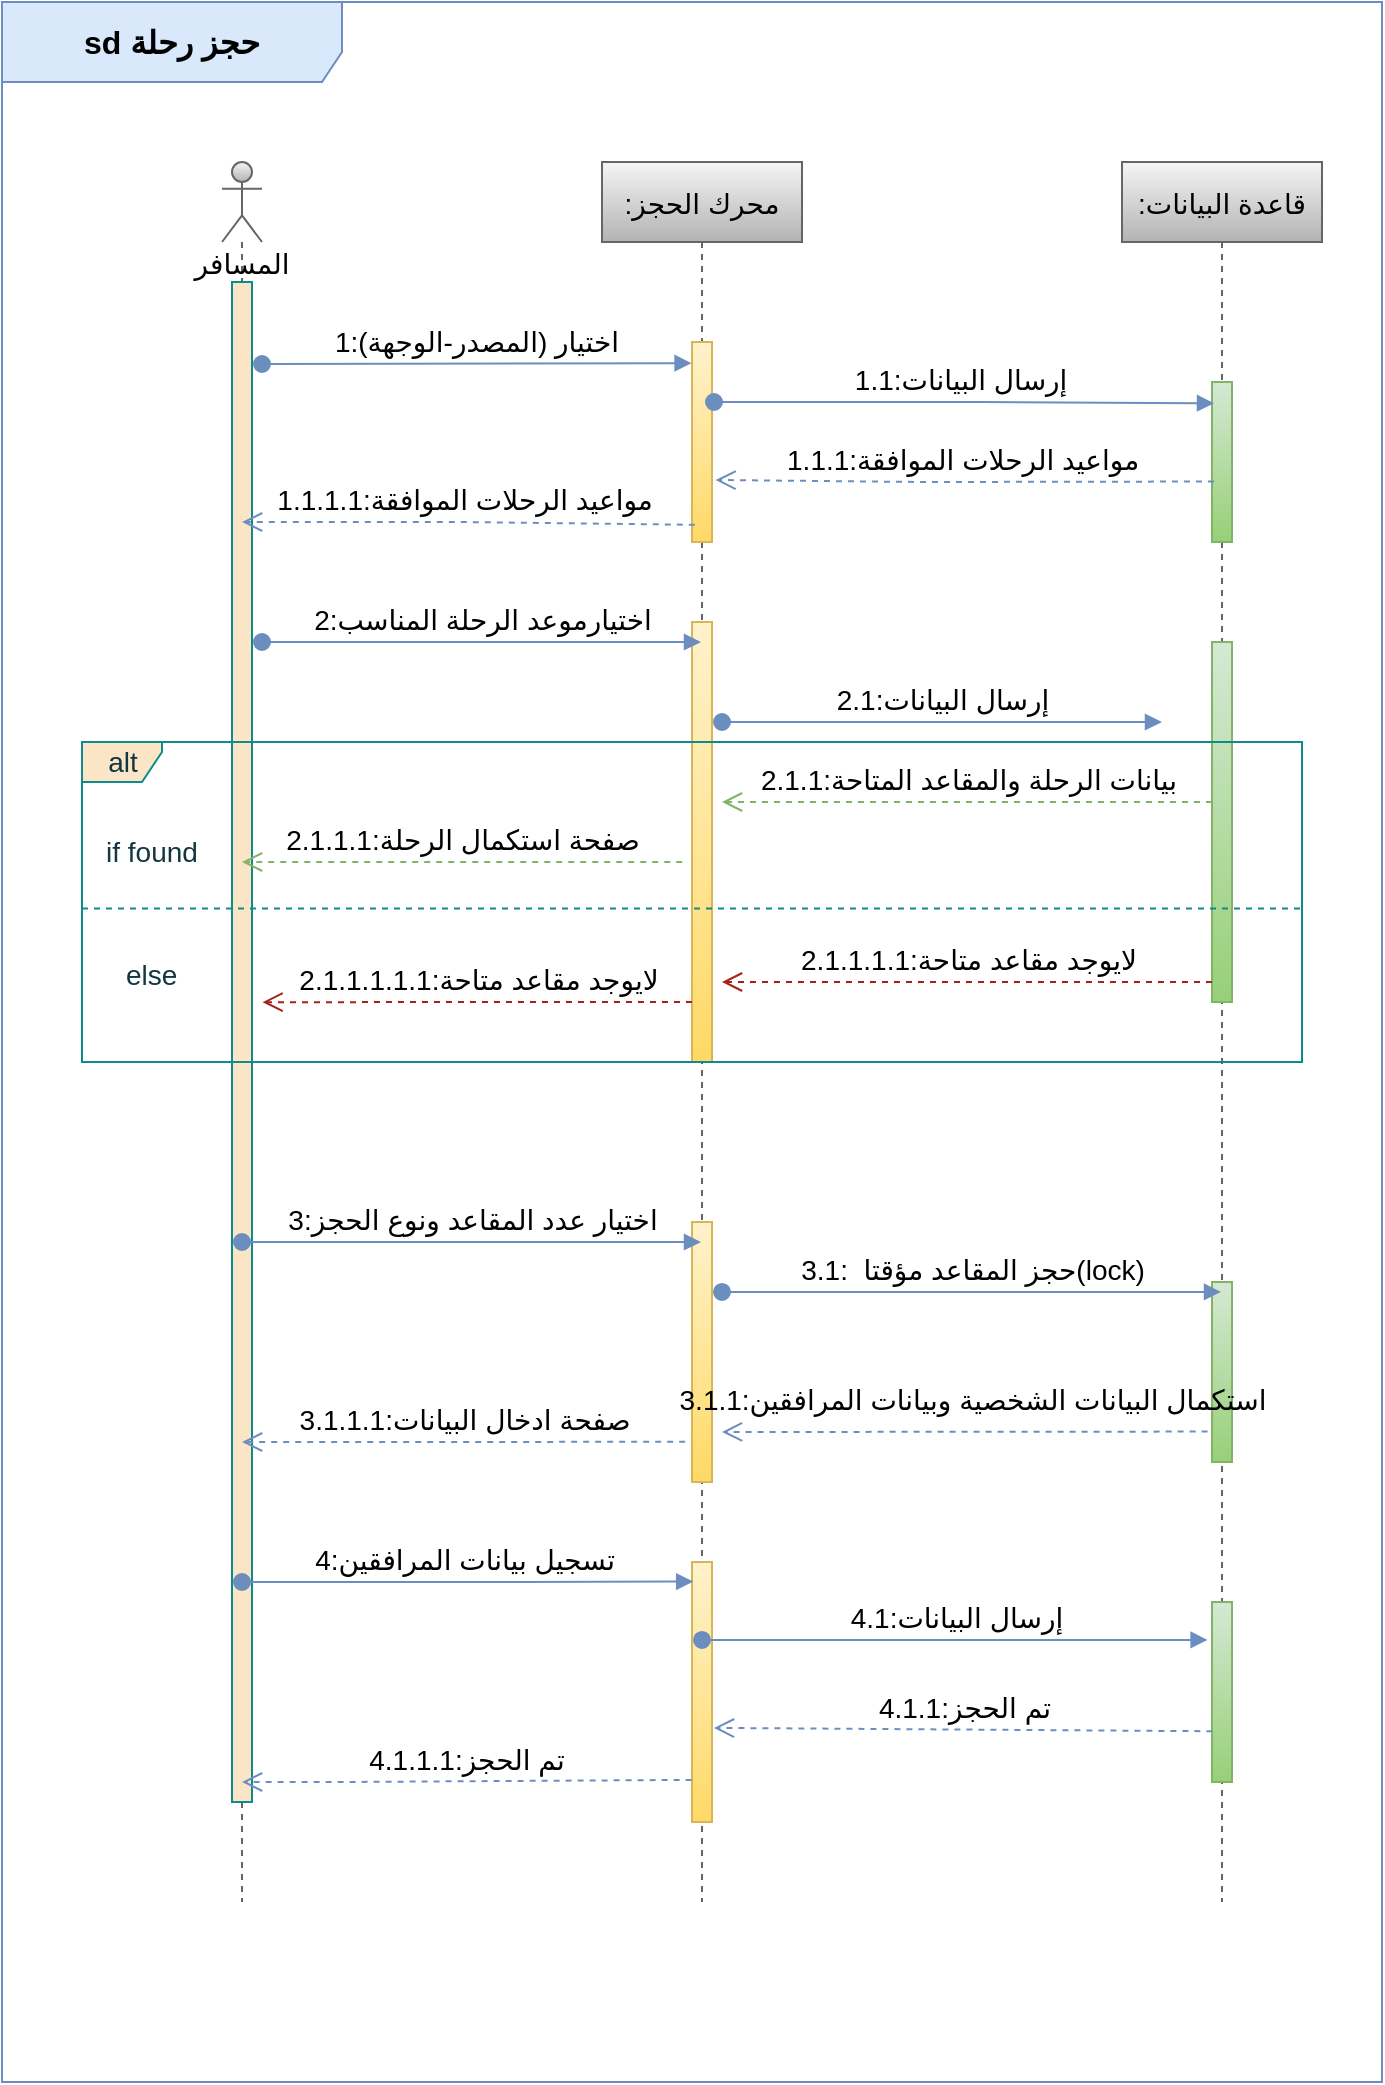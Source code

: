<mxfile version="20.8.16" type="device"><diagram id="kgpKYQtTHZ0yAKxKKP6v" name="Page-1"><mxGraphModel dx="1036" dy="606" grid="1" gridSize="10" guides="1" tooltips="1" connect="1" arrows="1" fold="1" page="1" pageScale="1" pageWidth="850" pageHeight="1100" math="0" shadow="0"><root><mxCell id="0"/><mxCell id="1" parent="0"/><mxCell id="3nuBFxr9cyL0pnOWT2aG-1" value=":محرك الحجز" style="shape=umlLifeline;perimeter=lifelinePerimeter;container=1;collapsible=0;recursiveResize=0;rounded=0;shadow=0;strokeWidth=1;fontSize=14;labelBackgroundColor=none;fillColor=#f5f5f5;strokeColor=#666666;gradientColor=#b3b3b3;" parent="1" vertex="1"><mxGeometry x="300" y="80" width="100" height="870" as="geometry"/></mxCell><mxCell id="xHeEfLdkmfmg4_YrcnHk-15" value="" style="html=1;points=[];perimeter=orthogonalPerimeter;fontSize=14;labelBackgroundColor=none;fillColor=#fff2cc;strokeColor=#d6b656;gradientColor=#ffd966;" parent="3nuBFxr9cyL0pnOWT2aG-1" vertex="1"><mxGeometry x="45" y="90" width="10" height="100" as="geometry"/></mxCell><mxCell id="xHeEfLdkmfmg4_YrcnHk-26" value="" style="html=1;points=[];perimeter=orthogonalPerimeter;fontSize=14;labelBackgroundColor=none;fillColor=#fff2cc;strokeColor=#d6b656;gradientColor=#ffd966;" parent="3nuBFxr9cyL0pnOWT2aG-1" vertex="1"><mxGeometry x="45" y="230" width="10" height="220" as="geometry"/></mxCell><mxCell id="xHeEfLdkmfmg4_YrcnHk-34" value="" style="html=1;points=[];perimeter=orthogonalPerimeter;fontSize=14;labelBackgroundColor=none;fillColor=#fff2cc;strokeColor=#d6b656;gradientColor=#ffd966;" parent="3nuBFxr9cyL0pnOWT2aG-1" vertex="1"><mxGeometry x="45" y="530" width="10" height="130" as="geometry"/></mxCell><mxCell id="xHeEfLdkmfmg4_YrcnHk-40" value="" style="html=1;points=[];perimeter=orthogonalPerimeter;fontSize=14;labelBackgroundColor=none;fillColor=#fff2cc;strokeColor=#d6b656;gradientColor=#ffd966;" parent="3nuBFxr9cyL0pnOWT2aG-1" vertex="1"><mxGeometry x="45" y="700" width="10" height="130" as="geometry"/></mxCell><mxCell id="3nuBFxr9cyL0pnOWT2aG-5" value=":قاعدة البيانات" style="shape=umlLifeline;perimeter=lifelinePerimeter;container=1;collapsible=0;recursiveResize=0;rounded=0;shadow=0;strokeWidth=1;fontSize=14;labelBackgroundColor=none;fillColor=#f5f5f5;strokeColor=#666666;gradientColor=#b3b3b3;" parent="1" vertex="1"><mxGeometry x="560" y="80" width="100" height="870" as="geometry"/></mxCell><mxCell id="xHeEfLdkmfmg4_YrcnHk-20" value="" style="html=1;points=[];perimeter=orthogonalPerimeter;fontSize=14;labelBackgroundColor=none;fillColor=#d5e8d4;strokeColor=#82b366;gradientColor=#97d077;" parent="3nuBFxr9cyL0pnOWT2aG-5" vertex="1"><mxGeometry x="45" y="110" width="10" height="80" as="geometry"/></mxCell><mxCell id="xHeEfLdkmfmg4_YrcnHk-29" value="" style="html=1;points=[];perimeter=orthogonalPerimeter;fontSize=14;labelBackgroundColor=none;fillColor=#d5e8d4;strokeColor=#82b366;gradientColor=#97d077;" parent="3nuBFxr9cyL0pnOWT2aG-5" vertex="1"><mxGeometry x="45" y="240" width="10" height="180" as="geometry"/></mxCell><mxCell id="xHeEfLdkmfmg4_YrcnHk-35" value="" style="html=1;points=[];perimeter=orthogonalPerimeter;fontSize=14;labelBackgroundColor=none;fillColor=#d5e8d4;strokeColor=#82b366;gradientColor=#97d077;" parent="3nuBFxr9cyL0pnOWT2aG-5" vertex="1"><mxGeometry x="45" y="560" width="10" height="90" as="geometry"/></mxCell><mxCell id="xHeEfLdkmfmg4_YrcnHk-41" value="" style="html=1;points=[];perimeter=orthogonalPerimeter;fontSize=14;labelBackgroundColor=none;fillColor=#d5e8d4;strokeColor=#82b366;gradientColor=#97d077;" parent="3nuBFxr9cyL0pnOWT2aG-5" vertex="1"><mxGeometry x="45" y="720" width="10" height="90" as="geometry"/></mxCell><mxCell id="xHeEfLdkmfmg4_YrcnHk-13" value="&lt;font style=&quot;font-size: 14px;&quot;&gt;المسافر&lt;/font&gt;" style="shape=umlLifeline;participant=umlActor;perimeter=lifelinePerimeter;whiteSpace=wrap;html=1;container=1;collapsible=0;recursiveResize=0;verticalAlign=top;spacingTop=36;outlineConnect=0;size=40;labelBackgroundColor=none;fillColor=#f5f5f5;strokeColor=#666666;gradientColor=#b3b3b3;" parent="1" vertex="1"><mxGeometry x="110" y="80" width="20" height="870" as="geometry"/></mxCell><mxCell id="xHeEfLdkmfmg4_YrcnHk-14" value="" style="html=1;points=[];perimeter=orthogonalPerimeter;labelBackgroundColor=none;fillColor=#FAE5C7;strokeColor=#0F8B8D;fontColor=#143642;" parent="xHeEfLdkmfmg4_YrcnHk-13" vertex="1"><mxGeometry x="5" y="60" width="10" height="760" as="geometry"/></mxCell><mxCell id="xHeEfLdkmfmg4_YrcnHk-16" value="1:اختيار (المصدر-الوجهة)" style="html=1;verticalAlign=bottom;startArrow=oval;startFill=1;endArrow=block;startSize=8;rounded=0;fontSize=14;entryX=-0.02;entryY=0.106;entryDx=0;entryDy=0;entryPerimeter=0;align=center;labelBackgroundColor=none;strokeColor=#6c8ebf;fontColor=default;fillColor=#dae8fc;gradientColor=#7ea6e0;" parent="1" target="xHeEfLdkmfmg4_YrcnHk-15" edge="1"><mxGeometry width="60" relative="1" as="geometry"><mxPoint x="130" y="181" as="sourcePoint"/><mxPoint x="340" y="180" as="targetPoint"/><Array as="points"/></mxGeometry></mxCell><mxCell id="xHeEfLdkmfmg4_YrcnHk-19" value="1.1:إرسال البيانات&amp;nbsp;" style="html=1;verticalAlign=bottom;startArrow=oval;startFill=1;endArrow=block;startSize=8;rounded=0;fontSize=14;entryX=0.1;entryY=0.133;entryDx=0;entryDy=0;entryPerimeter=0;labelBackgroundColor=none;strokeColor=#6c8ebf;fontColor=default;fillColor=#dae8fc;gradientColor=#7ea6e0;" parent="1" target="xHeEfLdkmfmg4_YrcnHk-20" edge="1"><mxGeometry width="60" relative="1" as="geometry"><mxPoint x="356" y="200" as="sourcePoint"/><mxPoint x="570" y="200" as="targetPoint"/><Array as="points"><mxPoint x="460" y="200"/><mxPoint x="490" y="200"/></Array></mxGeometry></mxCell><mxCell id="xHeEfLdkmfmg4_YrcnHk-21" value="1.1.1:مواعيد الرحلات الموافقة&amp;nbsp;" style="html=1;verticalAlign=bottom;endArrow=open;dashed=1;endSize=8;rounded=0;fontSize=14;exitX=0.1;exitY=0.622;exitDx=0;exitDy=0;exitPerimeter=0;entryX=1.18;entryY=0.69;entryDx=0;entryDy=0;entryPerimeter=0;labelBackgroundColor=none;strokeColor=#6c8ebf;fontColor=default;fillColor=#dae8fc;gradientColor=#7ea6e0;" parent="1" source="xHeEfLdkmfmg4_YrcnHk-20" target="xHeEfLdkmfmg4_YrcnHk-15" edge="1"><mxGeometry relative="1" as="geometry"><mxPoint x="460" y="390" as="sourcePoint"/><mxPoint x="380" y="390" as="targetPoint"/><Array as="points"><mxPoint x="460" y="240"/></Array></mxGeometry></mxCell><mxCell id="xHeEfLdkmfmg4_YrcnHk-25" value="2:اختيارموعد الرحلة المناسب" style="html=1;verticalAlign=bottom;startArrow=oval;startFill=1;endArrow=block;startSize=8;rounded=0;fontSize=14;labelBackgroundColor=none;strokeColor=#6c8ebf;fontColor=default;fillColor=#dae8fc;gradientColor=#7ea6e0;" parent="1" target="3nuBFxr9cyL0pnOWT2aG-1" edge="1"><mxGeometry width="60" relative="1" as="geometry"><mxPoint x="130" y="320" as="sourcePoint"/><mxPoint x="450" y="260" as="targetPoint"/><Array as="points"><mxPoint x="220" y="320"/></Array></mxGeometry></mxCell><mxCell id="xHeEfLdkmfmg4_YrcnHk-27" value="مواعيد الرحلات الموافقة:1.1.1.1&amp;nbsp;" style="html=1;verticalAlign=bottom;endArrow=open;dashed=1;endSize=8;rounded=0;fontSize=14;exitX=0.14;exitY=0.914;exitDx=0;exitDy=0;exitPerimeter=0;labelBackgroundColor=none;strokeColor=#6c8ebf;fontColor=default;fillColor=#dae8fc;gradientColor=#7ea6e0;" parent="1" source="xHeEfLdkmfmg4_YrcnHk-15" target="xHeEfLdkmfmg4_YrcnHk-13" edge="1"><mxGeometry relative="1" as="geometry"><mxPoint x="340" y="260" as="sourcePoint"/><mxPoint x="130" y="261" as="targetPoint"/><Array as="points"><mxPoint x="230" y="260"/></Array></mxGeometry></mxCell><mxCell id="xHeEfLdkmfmg4_YrcnHk-28" value="إرسال البيانات:2.1" style="html=1;verticalAlign=bottom;startArrow=oval;startFill=1;endArrow=block;startSize=8;rounded=0;fontSize=14;labelBackgroundColor=none;strokeColor=#6c8ebf;fontColor=default;fillColor=#dae8fc;gradientColor=#7ea6e0;" parent="1" edge="1"><mxGeometry width="60" relative="1" as="geometry"><mxPoint x="360" y="360" as="sourcePoint"/><mxPoint x="580" y="360" as="targetPoint"/><Array as="points"><mxPoint x="460" y="360"/></Array></mxGeometry></mxCell><mxCell id="xHeEfLdkmfmg4_YrcnHk-30" value="بيانات الرحلة والمقاعد المتاحة:2.1.1" style="html=1;verticalAlign=bottom;endArrow=open;dashed=1;endSize=8;rounded=0;fontSize=14;labelBackgroundColor=none;strokeColor=#82b366;fontColor=default;fillColor=#d5e8d4;gradientColor=#97d077;" parent="1" source="xHeEfLdkmfmg4_YrcnHk-29" edge="1"><mxGeometry relative="1" as="geometry"><mxPoint x="570" y="400" as="sourcePoint"/><mxPoint x="360" y="400" as="targetPoint"/><Array as="points"><mxPoint x="360" y="400"/></Array></mxGeometry></mxCell><mxCell id="xHeEfLdkmfmg4_YrcnHk-31" value="صفحة استكمال الرحلة:2.1.1.1" style="html=1;verticalAlign=bottom;endArrow=open;dashed=1;endSize=8;rounded=0;fontSize=14;exitX=0.492;exitY=0.375;exitDx=0;exitDy=0;exitPerimeter=0;labelBackgroundColor=none;strokeColor=#82b366;fontColor=default;fillColor=#d5e8d4;gradientColor=#97d077;" parent="1" source="xHeEfLdkmfmg4_YrcnHk-45" target="xHeEfLdkmfmg4_YrcnHk-13" edge="1"><mxGeometry relative="1" as="geometry"><mxPoint x="340" y="430" as="sourcePoint"/><mxPoint x="370" y="410" as="targetPoint"/><Array as="points"><mxPoint x="220" y="430"/></Array></mxGeometry></mxCell><mxCell id="xHeEfLdkmfmg4_YrcnHk-32" value="3:اختيار عدد المقاعد ونوع الحجز" style="html=1;verticalAlign=bottom;startArrow=oval;startFill=1;endArrow=block;startSize=8;rounded=0;fontSize=14;labelBackgroundColor=none;strokeColor=#6c8ebf;fontColor=default;fillColor=#dae8fc;gradientColor=#7ea6e0;" parent="1" source="xHeEfLdkmfmg4_YrcnHk-13" target="3nuBFxr9cyL0pnOWT2aG-1" edge="1"><mxGeometry width="60" relative="1" as="geometry"><mxPoint x="130" y="490" as="sourcePoint"/><mxPoint x="450" y="430" as="targetPoint"/><Array as="points"><mxPoint x="240" y="620"/></Array></mxGeometry></mxCell><mxCell id="xHeEfLdkmfmg4_YrcnHk-36" value="3.1:&amp;nbsp; حجز المقاعد مؤقتا(lock)" style="html=1;verticalAlign=bottom;startArrow=oval;startFill=1;endArrow=block;startSize=8;rounded=0;fontSize=14;exitX=1.5;exitY=0.269;exitDx=0;exitDy=0;exitPerimeter=0;labelBackgroundColor=none;strokeColor=#6c8ebf;fontColor=default;fillColor=#dae8fc;gradientColor=#7ea6e0;" parent="1" source="xHeEfLdkmfmg4_YrcnHk-34" target="3nuBFxr9cyL0pnOWT2aG-5" edge="1"><mxGeometry width="60" relative="1" as="geometry"><mxPoint x="140" y="500" as="sourcePoint"/><mxPoint x="590" y="645" as="targetPoint"/><Array as="points"/></mxGeometry></mxCell><mxCell id="xHeEfLdkmfmg4_YrcnHk-37" value="استكمال البيانات الشخصية وبيانات المرافقين:3.1.1" style="html=1;verticalAlign=bottom;endArrow=open;dashed=1;endSize=8;rounded=0;fontSize=14;exitX=-0.22;exitY=0.831;exitDx=0;exitDy=0;exitPerimeter=0;labelBackgroundColor=none;strokeColor=#6c8ebf;fontColor=default;fillColor=#dae8fc;gradientColor=#7ea6e0;" parent="1" source="xHeEfLdkmfmg4_YrcnHk-35" edge="1"><mxGeometry x="-0.031" y="-5" relative="1" as="geometry"><mxPoint x="460" y="430" as="sourcePoint"/><mxPoint x="360" y="715" as="targetPoint"/><mxPoint as="offset"/></mxGeometry></mxCell><mxCell id="xHeEfLdkmfmg4_YrcnHk-38" value="3.1.1.1:صفحة ادخال البيانات" style="html=1;verticalAlign=bottom;endArrow=open;dashed=1;endSize=8;rounded=0;fontSize=14;exitX=-0.34;exitY=0.845;exitDx=0;exitDy=0;exitPerimeter=0;labelBackgroundColor=none;strokeColor=#6c8ebf;fontColor=default;fillColor=#dae8fc;gradientColor=#7ea6e0;" parent="1" source="xHeEfLdkmfmg4_YrcnHk-34" target="xHeEfLdkmfmg4_YrcnHk-13" edge="1"><mxGeometry relative="1" as="geometry"><mxPoint x="350" y="590" as="sourcePoint"/><mxPoint x="370" y="589.97" as="targetPoint"/><Array as="points"><mxPoint x="230" y="720"/></Array></mxGeometry></mxCell><mxCell id="xHeEfLdkmfmg4_YrcnHk-39" value="4:تسجيل بيانات المرافقين&amp;nbsp;" style="html=1;verticalAlign=bottom;startArrow=oval;startFill=1;endArrow=block;startSize=8;rounded=0;fontSize=14;entryX=0.06;entryY=0.075;entryDx=0;entryDy=0;entryPerimeter=0;labelBackgroundColor=none;strokeColor=#6c8ebf;fontColor=default;fillColor=#dae8fc;gradientColor=#7ea6e0;" parent="1" source="xHeEfLdkmfmg4_YrcnHk-13" target="xHeEfLdkmfmg4_YrcnHk-40" edge="1"><mxGeometry width="60" relative="1" as="geometry"><mxPoint x="360" y="540" as="sourcePoint"/><mxPoint x="350" y="540" as="targetPoint"/><Array as="points"><mxPoint x="170" y="790"/><mxPoint x="260" y="790"/></Array></mxGeometry></mxCell><mxCell id="xHeEfLdkmfmg4_YrcnHk-42" value="4.1:إرسال البيانات" style="html=1;verticalAlign=bottom;startArrow=oval;startFill=1;endArrow=block;startSize=8;rounded=0;fontSize=14;entryX=-0.22;entryY=0.211;entryDx=0;entryDy=0;entryPerimeter=0;labelBackgroundColor=none;strokeColor=#6c8ebf;fontColor=default;fillColor=#dae8fc;gradientColor=#7ea6e0;" parent="1" source="3nuBFxr9cyL0pnOWT2aG-1" target="xHeEfLdkmfmg4_YrcnHk-41" edge="1"><mxGeometry width="60" relative="1" as="geometry"><mxPoint x="360" y="659" as="sourcePoint"/><mxPoint x="359.5" y="650" as="targetPoint"/><Array as="points"/></mxGeometry></mxCell><mxCell id="xHeEfLdkmfmg4_YrcnHk-43" value="4.1.1:تم الحجز" style="html=1;verticalAlign=bottom;endArrow=open;dashed=1;endSize=8;rounded=0;fontSize=14;exitX=0.02;exitY=0.718;exitDx=0;exitDy=0;exitPerimeter=0;entryX=1.1;entryY=0.638;entryDx=0;entryDy=0;entryPerimeter=0;labelBackgroundColor=none;strokeColor=#6c8ebf;fontColor=default;fillColor=#dae8fc;gradientColor=#7ea6e0;" parent="1" source="xHeEfLdkmfmg4_YrcnHk-41" target="xHeEfLdkmfmg4_YrcnHk-40" edge="1"><mxGeometry relative="1" as="geometry"><mxPoint x="430" y="620" as="sourcePoint"/><mxPoint x="350" y="620" as="targetPoint"/></mxGeometry></mxCell><mxCell id="xHeEfLdkmfmg4_YrcnHk-44" value="4.1.1.1:تم الحجز" style="html=1;verticalAlign=bottom;endArrow=open;dashed=1;endSize=8;rounded=0;fontSize=14;exitX=-0.02;exitY=0.838;exitDx=0;exitDy=0;exitPerimeter=0;labelBackgroundColor=none;strokeColor=#6c8ebf;fontColor=default;fillColor=#dae8fc;gradientColor=#7ea6e0;" parent="1" source="xHeEfLdkmfmg4_YrcnHk-40" target="xHeEfLdkmfmg4_YrcnHk-13" edge="1"><mxGeometry relative="1" as="geometry"><mxPoint x="350" y="715" as="sourcePoint"/><mxPoint x="130" y="820" as="targetPoint"/><Array as="points"><mxPoint x="170" y="890"/></Array></mxGeometry></mxCell><mxCell id="xHeEfLdkmfmg4_YrcnHk-51" value="2.1.1.1.1:لايوجد مقاعد متاحة" style="html=1;verticalAlign=bottom;endArrow=open;dashed=1;endSize=8;rounded=0;fontSize=14;labelBackgroundColor=none;strokeColor=#A8201A;fontColor=default;" parent="1" source="xHeEfLdkmfmg4_YrcnHk-29" edge="1"><mxGeometry relative="1" as="geometry"><mxPoint x="430" y="500" as="sourcePoint"/><mxPoint x="360" y="490" as="targetPoint"/><Array as="points"><mxPoint x="450" y="490"/></Array></mxGeometry></mxCell><mxCell id="xHeEfLdkmfmg4_YrcnHk-52" value="2.1.1.1.1.1:لايوجد مقاعد متاحة" style="html=1;verticalAlign=bottom;endArrow=open;dashed=1;endSize=8;rounded=0;fontSize=14;entryX=0.148;entryY=0.813;entryDx=0;entryDy=0;entryPerimeter=0;labelBackgroundColor=none;strokeColor=#A8201A;fontColor=default;" parent="1" target="xHeEfLdkmfmg4_YrcnHk-45" edge="1"><mxGeometry relative="1" as="geometry"><mxPoint x="345" y="500" as="sourcePoint"/><mxPoint x="350" y="500" as="targetPoint"/></mxGeometry></mxCell><mxCell id="xHeEfLdkmfmg4_YrcnHk-45" value="alt" style="shape=umlFrame;tabWidth=110;tabHeight=30;tabPosition=left;html=1;boundedLbl=1;labelInHeader=1;width=40;height=20;fontSize=14;labelBackgroundColor=none;fillColor=#FAE5C7;strokeColor=#0F8B8D;fontColor=#143642;" parent="1" vertex="1"><mxGeometry x="40" y="370" width="610" height="160" as="geometry"/></mxCell><mxCell id="xHeEfLdkmfmg4_YrcnHk-46" value="if found" style="text;fontSize=14;labelBackgroundColor=none;fontColor=#143642;" parent="xHeEfLdkmfmg4_YrcnHk-45" vertex="1"><mxGeometry width="60" height="30" relative="1" as="geometry"><mxPoint x="10" y="40" as="offset"/></mxGeometry></mxCell><mxCell id="xHeEfLdkmfmg4_YrcnHk-47" value="else" style="line;strokeWidth=1;dashed=1;labelPosition=center;verticalLabelPosition=bottom;align=left;verticalAlign=top;spacingLeft=20;spacingTop=15;fontSize=14;labelBackgroundColor=none;fillColor=#FAE5C7;strokeColor=#0F8B8D;fontColor=#143642;" parent="xHeEfLdkmfmg4_YrcnHk-45" vertex="1"><mxGeometry y="80" width="610" height="6.4" as="geometry"/></mxCell><mxCell id="xHeEfLdkmfmg4_YrcnHk-53" value="&lt;b&gt;&lt;font style=&quot;font-size: 16px;&quot;&gt;sd حجز رحلة&lt;/font&gt;&lt;/b&gt;" style="shape=umlFrame;whiteSpace=wrap;html=1;width=170;height=40;fillColor=#dae8fc;strokeColor=#6c8ebf;" parent="1" vertex="1"><mxGeometry width="690" height="1040" as="geometry"/></mxCell></root></mxGraphModel></diagram></mxfile>
